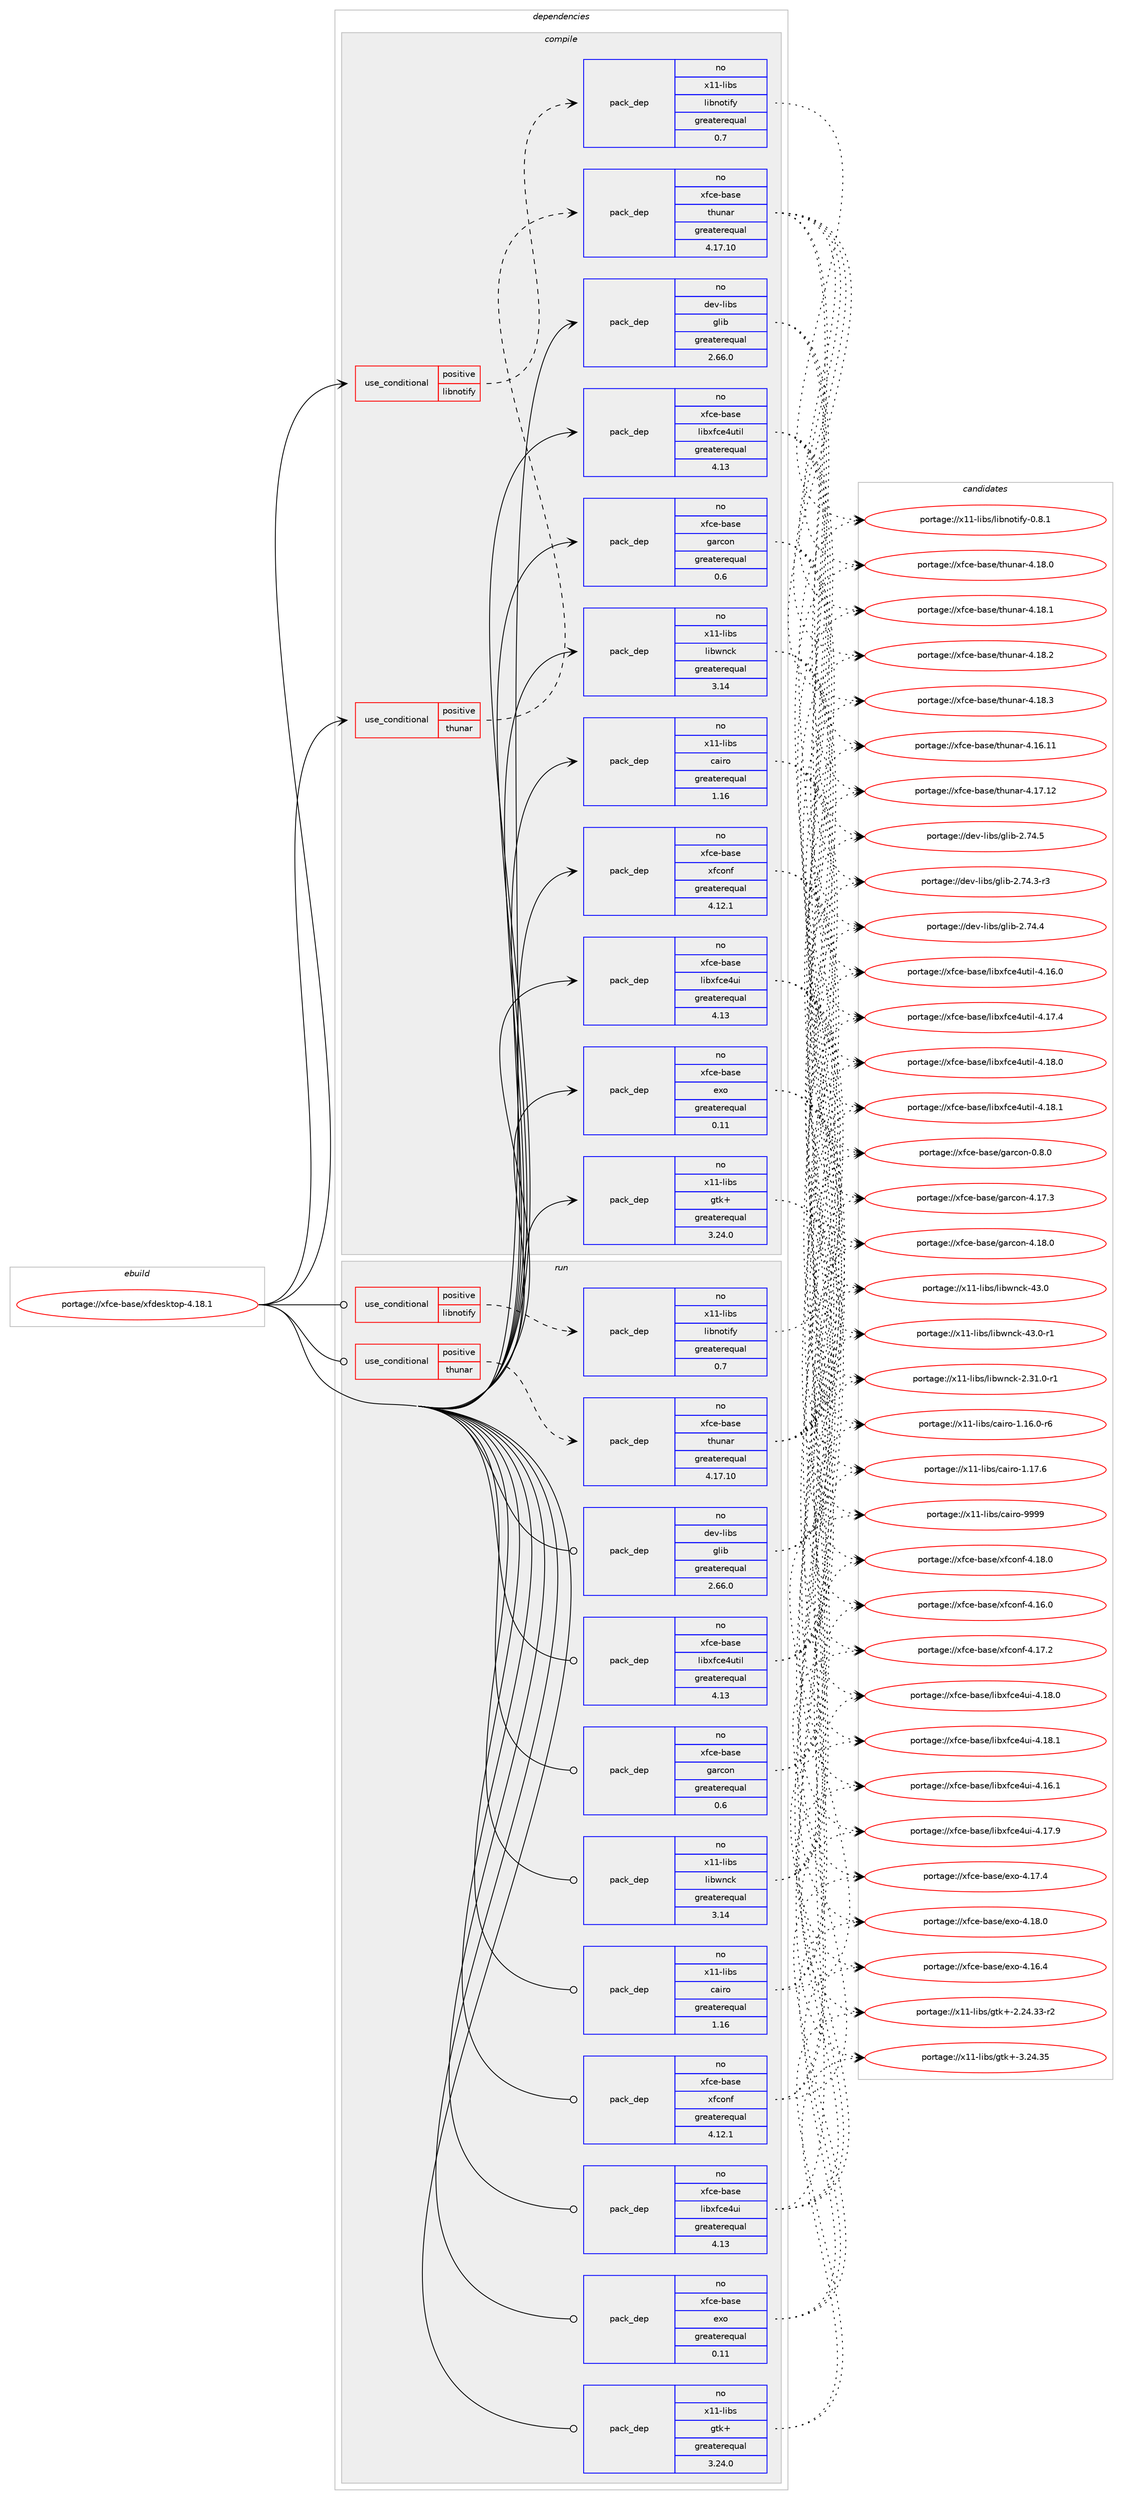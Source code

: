 digraph prolog {

# *************
# Graph options
# *************

newrank=true;
concentrate=true;
compound=true;
graph [rankdir=LR,fontname=Helvetica,fontsize=10,ranksep=1.5];#, ranksep=2.5, nodesep=0.2];
edge  [arrowhead=vee];
node  [fontname=Helvetica,fontsize=10];

# **********
# The ebuild
# **********

subgraph cluster_leftcol {
color=gray;
rank=same;
label=<<i>ebuild</i>>;
id [label="portage://xfce-base/xfdesktop-4.18.1", color=red, width=4, href="../xfce-base/xfdesktop-4.18.1.svg"];
}

# ****************
# The dependencies
# ****************

subgraph cluster_midcol {
color=gray;
label=<<i>dependencies</i>>;
subgraph cluster_compile {
fillcolor="#eeeeee";
style=filled;
label=<<i>compile</i>>;
subgraph cond6041 {
dependency9681 [label=<<TABLE BORDER="0" CELLBORDER="1" CELLSPACING="0" CELLPADDING="4"><TR><TD ROWSPAN="3" CELLPADDING="10">use_conditional</TD></TR><TR><TD>positive</TD></TR><TR><TD>libnotify</TD></TR></TABLE>>, shape=none, color=red];
subgraph pack3506 {
dependency9682 [label=<<TABLE BORDER="0" CELLBORDER="1" CELLSPACING="0" CELLPADDING="4" WIDTH="220"><TR><TD ROWSPAN="6" CELLPADDING="30">pack_dep</TD></TR><TR><TD WIDTH="110">no</TD></TR><TR><TD>x11-libs</TD></TR><TR><TD>libnotify</TD></TR><TR><TD>greaterequal</TD></TR><TR><TD>0.7</TD></TR></TABLE>>, shape=none, color=blue];
}
dependency9681:e -> dependency9682:w [weight=20,style="dashed",arrowhead="vee"];
}
id:e -> dependency9681:w [weight=20,style="solid",arrowhead="vee"];
subgraph cond6042 {
dependency9683 [label=<<TABLE BORDER="0" CELLBORDER="1" CELLSPACING="0" CELLPADDING="4"><TR><TD ROWSPAN="3" CELLPADDING="10">use_conditional</TD></TR><TR><TD>positive</TD></TR><TR><TD>thunar</TD></TR></TABLE>>, shape=none, color=red];
subgraph pack3507 {
dependency9684 [label=<<TABLE BORDER="0" CELLBORDER="1" CELLSPACING="0" CELLPADDING="4" WIDTH="220"><TR><TD ROWSPAN="6" CELLPADDING="30">pack_dep</TD></TR><TR><TD WIDTH="110">no</TD></TR><TR><TD>xfce-base</TD></TR><TR><TD>thunar</TD></TR><TR><TD>greaterequal</TD></TR><TR><TD>4.17.10</TD></TR></TABLE>>, shape=none, color=blue];
}
dependency9683:e -> dependency9684:w [weight=20,style="dashed",arrowhead="vee"];
}
id:e -> dependency9683:w [weight=20,style="solid",arrowhead="vee"];
subgraph pack3508 {
dependency9685 [label=<<TABLE BORDER="0" CELLBORDER="1" CELLSPACING="0" CELLPADDING="4" WIDTH="220"><TR><TD ROWSPAN="6" CELLPADDING="30">pack_dep</TD></TR><TR><TD WIDTH="110">no</TD></TR><TR><TD>dev-libs</TD></TR><TR><TD>glib</TD></TR><TR><TD>greaterequal</TD></TR><TR><TD>2.66.0</TD></TR></TABLE>>, shape=none, color=blue];
}
id:e -> dependency9685:w [weight=20,style="solid",arrowhead="vee"];
subgraph pack3509 {
dependency9686 [label=<<TABLE BORDER="0" CELLBORDER="1" CELLSPACING="0" CELLPADDING="4" WIDTH="220"><TR><TD ROWSPAN="6" CELLPADDING="30">pack_dep</TD></TR><TR><TD WIDTH="110">no</TD></TR><TR><TD>x11-libs</TD></TR><TR><TD>cairo</TD></TR><TR><TD>greaterequal</TD></TR><TR><TD>1.16</TD></TR></TABLE>>, shape=none, color=blue];
}
id:e -> dependency9686:w [weight=20,style="solid",arrowhead="vee"];
subgraph pack3510 {
dependency9687 [label=<<TABLE BORDER="0" CELLBORDER="1" CELLSPACING="0" CELLPADDING="4" WIDTH="220"><TR><TD ROWSPAN="6" CELLPADDING="30">pack_dep</TD></TR><TR><TD WIDTH="110">no</TD></TR><TR><TD>x11-libs</TD></TR><TR><TD>gtk+</TD></TR><TR><TD>greaterequal</TD></TR><TR><TD>3.24.0</TD></TR></TABLE>>, shape=none, color=blue];
}
id:e -> dependency9687:w [weight=20,style="solid",arrowhead="vee"];
# *** BEGIN UNKNOWN DEPENDENCY TYPE (TODO) ***
# id -> package_dependency(portage://xfce-base/xfdesktop-4.18.1,install,no,x11-libs,libX11,none,[,,],[],[])
# *** END UNKNOWN DEPENDENCY TYPE (TODO) ***

subgraph pack3511 {
dependency9688 [label=<<TABLE BORDER="0" CELLBORDER="1" CELLSPACING="0" CELLPADDING="4" WIDTH="220"><TR><TD ROWSPAN="6" CELLPADDING="30">pack_dep</TD></TR><TR><TD WIDTH="110">no</TD></TR><TR><TD>x11-libs</TD></TR><TR><TD>libwnck</TD></TR><TR><TD>greaterequal</TD></TR><TR><TD>3.14</TD></TR></TABLE>>, shape=none, color=blue];
}
id:e -> dependency9688:w [weight=20,style="solid",arrowhead="vee"];
subgraph pack3512 {
dependency9689 [label=<<TABLE BORDER="0" CELLBORDER="1" CELLSPACING="0" CELLPADDING="4" WIDTH="220"><TR><TD ROWSPAN="6" CELLPADDING="30">pack_dep</TD></TR><TR><TD WIDTH="110">no</TD></TR><TR><TD>xfce-base</TD></TR><TR><TD>exo</TD></TR><TR><TD>greaterequal</TD></TR><TR><TD>0.11</TD></TR></TABLE>>, shape=none, color=blue];
}
id:e -> dependency9689:w [weight=20,style="solid",arrowhead="vee"];
subgraph pack3513 {
dependency9690 [label=<<TABLE BORDER="0" CELLBORDER="1" CELLSPACING="0" CELLPADDING="4" WIDTH="220"><TR><TD ROWSPAN="6" CELLPADDING="30">pack_dep</TD></TR><TR><TD WIDTH="110">no</TD></TR><TR><TD>xfce-base</TD></TR><TR><TD>garcon</TD></TR><TR><TD>greaterequal</TD></TR><TR><TD>0.6</TD></TR></TABLE>>, shape=none, color=blue];
}
id:e -> dependency9690:w [weight=20,style="solid",arrowhead="vee"];
subgraph pack3514 {
dependency9691 [label=<<TABLE BORDER="0" CELLBORDER="1" CELLSPACING="0" CELLPADDING="4" WIDTH="220"><TR><TD ROWSPAN="6" CELLPADDING="30">pack_dep</TD></TR><TR><TD WIDTH="110">no</TD></TR><TR><TD>xfce-base</TD></TR><TR><TD>libxfce4ui</TD></TR><TR><TD>greaterequal</TD></TR><TR><TD>4.13</TD></TR></TABLE>>, shape=none, color=blue];
}
id:e -> dependency9691:w [weight=20,style="solid",arrowhead="vee"];
subgraph pack3515 {
dependency9692 [label=<<TABLE BORDER="0" CELLBORDER="1" CELLSPACING="0" CELLPADDING="4" WIDTH="220"><TR><TD ROWSPAN="6" CELLPADDING="30">pack_dep</TD></TR><TR><TD WIDTH="110">no</TD></TR><TR><TD>xfce-base</TD></TR><TR><TD>libxfce4util</TD></TR><TR><TD>greaterequal</TD></TR><TR><TD>4.13</TD></TR></TABLE>>, shape=none, color=blue];
}
id:e -> dependency9692:w [weight=20,style="solid",arrowhead="vee"];
subgraph pack3516 {
dependency9693 [label=<<TABLE BORDER="0" CELLBORDER="1" CELLSPACING="0" CELLPADDING="4" WIDTH="220"><TR><TD ROWSPAN="6" CELLPADDING="30">pack_dep</TD></TR><TR><TD WIDTH="110">no</TD></TR><TR><TD>xfce-base</TD></TR><TR><TD>xfconf</TD></TR><TR><TD>greaterequal</TD></TR><TR><TD>4.12.1</TD></TR></TABLE>>, shape=none, color=blue];
}
id:e -> dependency9693:w [weight=20,style="solid",arrowhead="vee"];
}
subgraph cluster_compileandrun {
fillcolor="#eeeeee";
style=filled;
label=<<i>compile and run</i>>;
}
subgraph cluster_run {
fillcolor="#eeeeee";
style=filled;
label=<<i>run</i>>;
subgraph cond6043 {
dependency9694 [label=<<TABLE BORDER="0" CELLBORDER="1" CELLSPACING="0" CELLPADDING="4"><TR><TD ROWSPAN="3" CELLPADDING="10">use_conditional</TD></TR><TR><TD>positive</TD></TR><TR><TD>libnotify</TD></TR></TABLE>>, shape=none, color=red];
subgraph pack3517 {
dependency9695 [label=<<TABLE BORDER="0" CELLBORDER="1" CELLSPACING="0" CELLPADDING="4" WIDTH="220"><TR><TD ROWSPAN="6" CELLPADDING="30">pack_dep</TD></TR><TR><TD WIDTH="110">no</TD></TR><TR><TD>x11-libs</TD></TR><TR><TD>libnotify</TD></TR><TR><TD>greaterequal</TD></TR><TR><TD>0.7</TD></TR></TABLE>>, shape=none, color=blue];
}
dependency9694:e -> dependency9695:w [weight=20,style="dashed",arrowhead="vee"];
}
id:e -> dependency9694:w [weight=20,style="solid",arrowhead="odot"];
subgraph cond6044 {
dependency9696 [label=<<TABLE BORDER="0" CELLBORDER="1" CELLSPACING="0" CELLPADDING="4"><TR><TD ROWSPAN="3" CELLPADDING="10">use_conditional</TD></TR><TR><TD>positive</TD></TR><TR><TD>thunar</TD></TR></TABLE>>, shape=none, color=red];
subgraph pack3518 {
dependency9697 [label=<<TABLE BORDER="0" CELLBORDER="1" CELLSPACING="0" CELLPADDING="4" WIDTH="220"><TR><TD ROWSPAN="6" CELLPADDING="30">pack_dep</TD></TR><TR><TD WIDTH="110">no</TD></TR><TR><TD>xfce-base</TD></TR><TR><TD>thunar</TD></TR><TR><TD>greaterequal</TD></TR><TR><TD>4.17.10</TD></TR></TABLE>>, shape=none, color=blue];
}
dependency9696:e -> dependency9697:w [weight=20,style="dashed",arrowhead="vee"];
}
id:e -> dependency9696:w [weight=20,style="solid",arrowhead="odot"];
subgraph pack3519 {
dependency9698 [label=<<TABLE BORDER="0" CELLBORDER="1" CELLSPACING="0" CELLPADDING="4" WIDTH="220"><TR><TD ROWSPAN="6" CELLPADDING="30">pack_dep</TD></TR><TR><TD WIDTH="110">no</TD></TR><TR><TD>dev-libs</TD></TR><TR><TD>glib</TD></TR><TR><TD>greaterequal</TD></TR><TR><TD>2.66.0</TD></TR></TABLE>>, shape=none, color=blue];
}
id:e -> dependency9698:w [weight=20,style="solid",arrowhead="odot"];
subgraph pack3520 {
dependency9699 [label=<<TABLE BORDER="0" CELLBORDER="1" CELLSPACING="0" CELLPADDING="4" WIDTH="220"><TR><TD ROWSPAN="6" CELLPADDING="30">pack_dep</TD></TR><TR><TD WIDTH="110">no</TD></TR><TR><TD>x11-libs</TD></TR><TR><TD>cairo</TD></TR><TR><TD>greaterequal</TD></TR><TR><TD>1.16</TD></TR></TABLE>>, shape=none, color=blue];
}
id:e -> dependency9699:w [weight=20,style="solid",arrowhead="odot"];
subgraph pack3521 {
dependency9700 [label=<<TABLE BORDER="0" CELLBORDER="1" CELLSPACING="0" CELLPADDING="4" WIDTH="220"><TR><TD ROWSPAN="6" CELLPADDING="30">pack_dep</TD></TR><TR><TD WIDTH="110">no</TD></TR><TR><TD>x11-libs</TD></TR><TR><TD>gtk+</TD></TR><TR><TD>greaterequal</TD></TR><TR><TD>3.24.0</TD></TR></TABLE>>, shape=none, color=blue];
}
id:e -> dependency9700:w [weight=20,style="solid",arrowhead="odot"];
# *** BEGIN UNKNOWN DEPENDENCY TYPE (TODO) ***
# id -> package_dependency(portage://xfce-base/xfdesktop-4.18.1,run,no,x11-libs,libX11,none,[,,],[],[])
# *** END UNKNOWN DEPENDENCY TYPE (TODO) ***

subgraph pack3522 {
dependency9701 [label=<<TABLE BORDER="0" CELLBORDER="1" CELLSPACING="0" CELLPADDING="4" WIDTH="220"><TR><TD ROWSPAN="6" CELLPADDING="30">pack_dep</TD></TR><TR><TD WIDTH="110">no</TD></TR><TR><TD>x11-libs</TD></TR><TR><TD>libwnck</TD></TR><TR><TD>greaterequal</TD></TR><TR><TD>3.14</TD></TR></TABLE>>, shape=none, color=blue];
}
id:e -> dependency9701:w [weight=20,style="solid",arrowhead="odot"];
subgraph pack3523 {
dependency9702 [label=<<TABLE BORDER="0" CELLBORDER="1" CELLSPACING="0" CELLPADDING="4" WIDTH="220"><TR><TD ROWSPAN="6" CELLPADDING="30">pack_dep</TD></TR><TR><TD WIDTH="110">no</TD></TR><TR><TD>xfce-base</TD></TR><TR><TD>exo</TD></TR><TR><TD>greaterequal</TD></TR><TR><TD>0.11</TD></TR></TABLE>>, shape=none, color=blue];
}
id:e -> dependency9702:w [weight=20,style="solid",arrowhead="odot"];
subgraph pack3524 {
dependency9703 [label=<<TABLE BORDER="0" CELLBORDER="1" CELLSPACING="0" CELLPADDING="4" WIDTH="220"><TR><TD ROWSPAN="6" CELLPADDING="30">pack_dep</TD></TR><TR><TD WIDTH="110">no</TD></TR><TR><TD>xfce-base</TD></TR><TR><TD>garcon</TD></TR><TR><TD>greaterequal</TD></TR><TR><TD>0.6</TD></TR></TABLE>>, shape=none, color=blue];
}
id:e -> dependency9703:w [weight=20,style="solid",arrowhead="odot"];
subgraph pack3525 {
dependency9704 [label=<<TABLE BORDER="0" CELLBORDER="1" CELLSPACING="0" CELLPADDING="4" WIDTH="220"><TR><TD ROWSPAN="6" CELLPADDING="30">pack_dep</TD></TR><TR><TD WIDTH="110">no</TD></TR><TR><TD>xfce-base</TD></TR><TR><TD>libxfce4ui</TD></TR><TR><TD>greaterequal</TD></TR><TR><TD>4.13</TD></TR></TABLE>>, shape=none, color=blue];
}
id:e -> dependency9704:w [weight=20,style="solid",arrowhead="odot"];
subgraph pack3526 {
dependency9705 [label=<<TABLE BORDER="0" CELLBORDER="1" CELLSPACING="0" CELLPADDING="4" WIDTH="220"><TR><TD ROWSPAN="6" CELLPADDING="30">pack_dep</TD></TR><TR><TD WIDTH="110">no</TD></TR><TR><TD>xfce-base</TD></TR><TR><TD>libxfce4util</TD></TR><TR><TD>greaterequal</TD></TR><TR><TD>4.13</TD></TR></TABLE>>, shape=none, color=blue];
}
id:e -> dependency9705:w [weight=20,style="solid",arrowhead="odot"];
subgraph pack3527 {
dependency9706 [label=<<TABLE BORDER="0" CELLBORDER="1" CELLSPACING="0" CELLPADDING="4" WIDTH="220"><TR><TD ROWSPAN="6" CELLPADDING="30">pack_dep</TD></TR><TR><TD WIDTH="110">no</TD></TR><TR><TD>xfce-base</TD></TR><TR><TD>xfconf</TD></TR><TR><TD>greaterequal</TD></TR><TR><TD>4.12.1</TD></TR></TABLE>>, shape=none, color=blue];
}
id:e -> dependency9706:w [weight=20,style="solid",arrowhead="odot"];
}
}

# **************
# The candidates
# **************

subgraph cluster_choices {
rank=same;
color=gray;
label=<<i>candidates</i>>;

subgraph choice3506 {
color=black;
nodesep=1;
choice120494945108105981154710810598110111116105102121454846564649 [label="portage://x11-libs/libnotify-0.8.1", color=red, width=4,href="../x11-libs/libnotify-0.8.1.svg"];
dependency9682:e -> choice120494945108105981154710810598110111116105102121454846564649:w [style=dotted,weight="100"];
}
subgraph choice3507 {
color=black;
nodesep=1;
choice1201029910145989711510147116104117110971144552464954464949 [label="portage://xfce-base/thunar-4.16.11", color=red, width=4,href="../xfce-base/thunar-4.16.11.svg"];
choice1201029910145989711510147116104117110971144552464955464950 [label="portage://xfce-base/thunar-4.17.12", color=red, width=4,href="../xfce-base/thunar-4.17.12.svg"];
choice12010299101459897115101471161041171109711445524649564648 [label="portage://xfce-base/thunar-4.18.0", color=red, width=4,href="../xfce-base/thunar-4.18.0.svg"];
choice12010299101459897115101471161041171109711445524649564649 [label="portage://xfce-base/thunar-4.18.1", color=red, width=4,href="../xfce-base/thunar-4.18.1.svg"];
choice12010299101459897115101471161041171109711445524649564650 [label="portage://xfce-base/thunar-4.18.2", color=red, width=4,href="../xfce-base/thunar-4.18.2.svg"];
choice12010299101459897115101471161041171109711445524649564651 [label="portage://xfce-base/thunar-4.18.3", color=red, width=4,href="../xfce-base/thunar-4.18.3.svg"];
dependency9684:e -> choice1201029910145989711510147116104117110971144552464954464949:w [style=dotted,weight="100"];
dependency9684:e -> choice1201029910145989711510147116104117110971144552464955464950:w [style=dotted,weight="100"];
dependency9684:e -> choice12010299101459897115101471161041171109711445524649564648:w [style=dotted,weight="100"];
dependency9684:e -> choice12010299101459897115101471161041171109711445524649564649:w [style=dotted,weight="100"];
dependency9684:e -> choice12010299101459897115101471161041171109711445524649564650:w [style=dotted,weight="100"];
dependency9684:e -> choice12010299101459897115101471161041171109711445524649564651:w [style=dotted,weight="100"];
}
subgraph choice3508 {
color=black;
nodesep=1;
choice10010111845108105981154710310810598455046555246514511451 [label="portage://dev-libs/glib-2.74.3-r3", color=red, width=4,href="../dev-libs/glib-2.74.3-r3.svg"];
choice1001011184510810598115471031081059845504655524652 [label="portage://dev-libs/glib-2.74.4", color=red, width=4,href="../dev-libs/glib-2.74.4.svg"];
choice1001011184510810598115471031081059845504655524653 [label="portage://dev-libs/glib-2.74.5", color=red, width=4,href="../dev-libs/glib-2.74.5.svg"];
dependency9685:e -> choice10010111845108105981154710310810598455046555246514511451:w [style=dotted,weight="100"];
dependency9685:e -> choice1001011184510810598115471031081059845504655524652:w [style=dotted,weight="100"];
dependency9685:e -> choice1001011184510810598115471031081059845504655524653:w [style=dotted,weight="100"];
}
subgraph choice3509 {
color=black;
nodesep=1;
choice12049494510810598115479997105114111454946495446484511454 [label="portage://x11-libs/cairo-1.16.0-r6", color=red, width=4,href="../x11-libs/cairo-1.16.0-r6.svg"];
choice1204949451081059811547999710511411145494649554654 [label="portage://x11-libs/cairo-1.17.6", color=red, width=4,href="../x11-libs/cairo-1.17.6.svg"];
choice120494945108105981154799971051141114557575757 [label="portage://x11-libs/cairo-9999", color=red, width=4,href="../x11-libs/cairo-9999.svg"];
dependency9686:e -> choice12049494510810598115479997105114111454946495446484511454:w [style=dotted,weight="100"];
dependency9686:e -> choice1204949451081059811547999710511411145494649554654:w [style=dotted,weight="100"];
dependency9686:e -> choice120494945108105981154799971051141114557575757:w [style=dotted,weight="100"];
}
subgraph choice3510 {
color=black;
nodesep=1;
choice12049494510810598115471031161074345504650524651514511450 [label="portage://x11-libs/gtk+-2.24.33-r2", color=red, width=4,href="../x11-libs/gtk+-2.24.33-r2.svg"];
choice1204949451081059811547103116107434551465052465153 [label="portage://x11-libs/gtk+-3.24.35", color=red, width=4,href="../x11-libs/gtk+-3.24.35.svg"];
dependency9687:e -> choice12049494510810598115471031161074345504650524651514511450:w [style=dotted,weight="100"];
dependency9687:e -> choice1204949451081059811547103116107434551465052465153:w [style=dotted,weight="100"];
}
subgraph choice3511 {
color=black;
nodesep=1;
choice12049494510810598115471081059811911099107455046514946484511449 [label="portage://x11-libs/libwnck-2.31.0-r1", color=red, width=4,href="../x11-libs/libwnck-2.31.0-r1.svg"];
choice120494945108105981154710810598119110991074552514648 [label="portage://x11-libs/libwnck-43.0", color=red, width=4,href="../x11-libs/libwnck-43.0.svg"];
choice1204949451081059811547108105981191109910745525146484511449 [label="portage://x11-libs/libwnck-43.0-r1", color=red, width=4,href="../x11-libs/libwnck-43.0-r1.svg"];
dependency9688:e -> choice12049494510810598115471081059811911099107455046514946484511449:w [style=dotted,weight="100"];
dependency9688:e -> choice120494945108105981154710810598119110991074552514648:w [style=dotted,weight="100"];
dependency9688:e -> choice1204949451081059811547108105981191109910745525146484511449:w [style=dotted,weight="100"];
}
subgraph choice3512 {
color=black;
nodesep=1;
choice120102991014598971151014710112011145524649544652 [label="portage://xfce-base/exo-4.16.4", color=red, width=4,href="../xfce-base/exo-4.16.4.svg"];
choice120102991014598971151014710112011145524649554652 [label="portage://xfce-base/exo-4.17.4", color=red, width=4,href="../xfce-base/exo-4.17.4.svg"];
choice120102991014598971151014710112011145524649564648 [label="portage://xfce-base/exo-4.18.0", color=red, width=4,href="../xfce-base/exo-4.18.0.svg"];
dependency9689:e -> choice120102991014598971151014710112011145524649544652:w [style=dotted,weight="100"];
dependency9689:e -> choice120102991014598971151014710112011145524649554652:w [style=dotted,weight="100"];
dependency9689:e -> choice120102991014598971151014710112011145524649564648:w [style=dotted,weight="100"];
}
subgraph choice3513 {
color=black;
nodesep=1;
choice12010299101459897115101471039711499111110454846564648 [label="portage://xfce-base/garcon-0.8.0", color=red, width=4,href="../xfce-base/garcon-0.8.0.svg"];
choice1201029910145989711510147103971149911111045524649554651 [label="portage://xfce-base/garcon-4.17.3", color=red, width=4,href="../xfce-base/garcon-4.17.3.svg"];
choice1201029910145989711510147103971149911111045524649564648 [label="portage://xfce-base/garcon-4.18.0", color=red, width=4,href="../xfce-base/garcon-4.18.0.svg"];
dependency9690:e -> choice12010299101459897115101471039711499111110454846564648:w [style=dotted,weight="100"];
dependency9690:e -> choice1201029910145989711510147103971149911111045524649554651:w [style=dotted,weight="100"];
dependency9690:e -> choice1201029910145989711510147103971149911111045524649564648:w [style=dotted,weight="100"];
}
subgraph choice3514 {
color=black;
nodesep=1;
choice120102991014598971151014710810598120102991015211710545524649544649 [label="portage://xfce-base/libxfce4ui-4.16.1", color=red, width=4,href="../xfce-base/libxfce4ui-4.16.1.svg"];
choice120102991014598971151014710810598120102991015211710545524649554657 [label="portage://xfce-base/libxfce4ui-4.17.9", color=red, width=4,href="../xfce-base/libxfce4ui-4.17.9.svg"];
choice120102991014598971151014710810598120102991015211710545524649564648 [label="portage://xfce-base/libxfce4ui-4.18.0", color=red, width=4,href="../xfce-base/libxfce4ui-4.18.0.svg"];
choice120102991014598971151014710810598120102991015211710545524649564649 [label="portage://xfce-base/libxfce4ui-4.18.1", color=red, width=4,href="../xfce-base/libxfce4ui-4.18.1.svg"];
dependency9691:e -> choice120102991014598971151014710810598120102991015211710545524649544649:w [style=dotted,weight="100"];
dependency9691:e -> choice120102991014598971151014710810598120102991015211710545524649554657:w [style=dotted,weight="100"];
dependency9691:e -> choice120102991014598971151014710810598120102991015211710545524649564648:w [style=dotted,weight="100"];
dependency9691:e -> choice120102991014598971151014710810598120102991015211710545524649564649:w [style=dotted,weight="100"];
}
subgraph choice3515 {
color=black;
nodesep=1;
choice120102991014598971151014710810598120102991015211711610510845524649544648 [label="portage://xfce-base/libxfce4util-4.16.0", color=red, width=4,href="../xfce-base/libxfce4util-4.16.0.svg"];
choice120102991014598971151014710810598120102991015211711610510845524649554652 [label="portage://xfce-base/libxfce4util-4.17.4", color=red, width=4,href="../xfce-base/libxfce4util-4.17.4.svg"];
choice120102991014598971151014710810598120102991015211711610510845524649564648 [label="portage://xfce-base/libxfce4util-4.18.0", color=red, width=4,href="../xfce-base/libxfce4util-4.18.0.svg"];
choice120102991014598971151014710810598120102991015211711610510845524649564649 [label="portage://xfce-base/libxfce4util-4.18.1", color=red, width=4,href="../xfce-base/libxfce4util-4.18.1.svg"];
dependency9692:e -> choice120102991014598971151014710810598120102991015211711610510845524649544648:w [style=dotted,weight="100"];
dependency9692:e -> choice120102991014598971151014710810598120102991015211711610510845524649554652:w [style=dotted,weight="100"];
dependency9692:e -> choice120102991014598971151014710810598120102991015211711610510845524649564648:w [style=dotted,weight="100"];
dependency9692:e -> choice120102991014598971151014710810598120102991015211711610510845524649564649:w [style=dotted,weight="100"];
}
subgraph choice3516 {
color=black;
nodesep=1;
choice12010299101459897115101471201029911111010245524649544648 [label="portage://xfce-base/xfconf-4.16.0", color=red, width=4,href="../xfce-base/xfconf-4.16.0.svg"];
choice12010299101459897115101471201029911111010245524649554650 [label="portage://xfce-base/xfconf-4.17.2", color=red, width=4,href="../xfce-base/xfconf-4.17.2.svg"];
choice12010299101459897115101471201029911111010245524649564648 [label="portage://xfce-base/xfconf-4.18.0", color=red, width=4,href="../xfce-base/xfconf-4.18.0.svg"];
dependency9693:e -> choice12010299101459897115101471201029911111010245524649544648:w [style=dotted,weight="100"];
dependency9693:e -> choice12010299101459897115101471201029911111010245524649554650:w [style=dotted,weight="100"];
dependency9693:e -> choice12010299101459897115101471201029911111010245524649564648:w [style=dotted,weight="100"];
}
subgraph choice3517 {
color=black;
nodesep=1;
choice120494945108105981154710810598110111116105102121454846564649 [label="portage://x11-libs/libnotify-0.8.1", color=red, width=4,href="../x11-libs/libnotify-0.8.1.svg"];
dependency9695:e -> choice120494945108105981154710810598110111116105102121454846564649:w [style=dotted,weight="100"];
}
subgraph choice3518 {
color=black;
nodesep=1;
choice1201029910145989711510147116104117110971144552464954464949 [label="portage://xfce-base/thunar-4.16.11", color=red, width=4,href="../xfce-base/thunar-4.16.11.svg"];
choice1201029910145989711510147116104117110971144552464955464950 [label="portage://xfce-base/thunar-4.17.12", color=red, width=4,href="../xfce-base/thunar-4.17.12.svg"];
choice12010299101459897115101471161041171109711445524649564648 [label="portage://xfce-base/thunar-4.18.0", color=red, width=4,href="../xfce-base/thunar-4.18.0.svg"];
choice12010299101459897115101471161041171109711445524649564649 [label="portage://xfce-base/thunar-4.18.1", color=red, width=4,href="../xfce-base/thunar-4.18.1.svg"];
choice12010299101459897115101471161041171109711445524649564650 [label="portage://xfce-base/thunar-4.18.2", color=red, width=4,href="../xfce-base/thunar-4.18.2.svg"];
choice12010299101459897115101471161041171109711445524649564651 [label="portage://xfce-base/thunar-4.18.3", color=red, width=4,href="../xfce-base/thunar-4.18.3.svg"];
dependency9697:e -> choice1201029910145989711510147116104117110971144552464954464949:w [style=dotted,weight="100"];
dependency9697:e -> choice1201029910145989711510147116104117110971144552464955464950:w [style=dotted,weight="100"];
dependency9697:e -> choice12010299101459897115101471161041171109711445524649564648:w [style=dotted,weight="100"];
dependency9697:e -> choice12010299101459897115101471161041171109711445524649564649:w [style=dotted,weight="100"];
dependency9697:e -> choice12010299101459897115101471161041171109711445524649564650:w [style=dotted,weight="100"];
dependency9697:e -> choice12010299101459897115101471161041171109711445524649564651:w [style=dotted,weight="100"];
}
subgraph choice3519 {
color=black;
nodesep=1;
choice10010111845108105981154710310810598455046555246514511451 [label="portage://dev-libs/glib-2.74.3-r3", color=red, width=4,href="../dev-libs/glib-2.74.3-r3.svg"];
choice1001011184510810598115471031081059845504655524652 [label="portage://dev-libs/glib-2.74.4", color=red, width=4,href="../dev-libs/glib-2.74.4.svg"];
choice1001011184510810598115471031081059845504655524653 [label="portage://dev-libs/glib-2.74.5", color=red, width=4,href="../dev-libs/glib-2.74.5.svg"];
dependency9698:e -> choice10010111845108105981154710310810598455046555246514511451:w [style=dotted,weight="100"];
dependency9698:e -> choice1001011184510810598115471031081059845504655524652:w [style=dotted,weight="100"];
dependency9698:e -> choice1001011184510810598115471031081059845504655524653:w [style=dotted,weight="100"];
}
subgraph choice3520 {
color=black;
nodesep=1;
choice12049494510810598115479997105114111454946495446484511454 [label="portage://x11-libs/cairo-1.16.0-r6", color=red, width=4,href="../x11-libs/cairo-1.16.0-r6.svg"];
choice1204949451081059811547999710511411145494649554654 [label="portage://x11-libs/cairo-1.17.6", color=red, width=4,href="../x11-libs/cairo-1.17.6.svg"];
choice120494945108105981154799971051141114557575757 [label="portage://x11-libs/cairo-9999", color=red, width=4,href="../x11-libs/cairo-9999.svg"];
dependency9699:e -> choice12049494510810598115479997105114111454946495446484511454:w [style=dotted,weight="100"];
dependency9699:e -> choice1204949451081059811547999710511411145494649554654:w [style=dotted,weight="100"];
dependency9699:e -> choice120494945108105981154799971051141114557575757:w [style=dotted,weight="100"];
}
subgraph choice3521 {
color=black;
nodesep=1;
choice12049494510810598115471031161074345504650524651514511450 [label="portage://x11-libs/gtk+-2.24.33-r2", color=red, width=4,href="../x11-libs/gtk+-2.24.33-r2.svg"];
choice1204949451081059811547103116107434551465052465153 [label="portage://x11-libs/gtk+-3.24.35", color=red, width=4,href="../x11-libs/gtk+-3.24.35.svg"];
dependency9700:e -> choice12049494510810598115471031161074345504650524651514511450:w [style=dotted,weight="100"];
dependency9700:e -> choice1204949451081059811547103116107434551465052465153:w [style=dotted,weight="100"];
}
subgraph choice3522 {
color=black;
nodesep=1;
choice12049494510810598115471081059811911099107455046514946484511449 [label="portage://x11-libs/libwnck-2.31.0-r1", color=red, width=4,href="../x11-libs/libwnck-2.31.0-r1.svg"];
choice120494945108105981154710810598119110991074552514648 [label="portage://x11-libs/libwnck-43.0", color=red, width=4,href="../x11-libs/libwnck-43.0.svg"];
choice1204949451081059811547108105981191109910745525146484511449 [label="portage://x11-libs/libwnck-43.0-r1", color=red, width=4,href="../x11-libs/libwnck-43.0-r1.svg"];
dependency9701:e -> choice12049494510810598115471081059811911099107455046514946484511449:w [style=dotted,weight="100"];
dependency9701:e -> choice120494945108105981154710810598119110991074552514648:w [style=dotted,weight="100"];
dependency9701:e -> choice1204949451081059811547108105981191109910745525146484511449:w [style=dotted,weight="100"];
}
subgraph choice3523 {
color=black;
nodesep=1;
choice120102991014598971151014710112011145524649544652 [label="portage://xfce-base/exo-4.16.4", color=red, width=4,href="../xfce-base/exo-4.16.4.svg"];
choice120102991014598971151014710112011145524649554652 [label="portage://xfce-base/exo-4.17.4", color=red, width=4,href="../xfce-base/exo-4.17.4.svg"];
choice120102991014598971151014710112011145524649564648 [label="portage://xfce-base/exo-4.18.0", color=red, width=4,href="../xfce-base/exo-4.18.0.svg"];
dependency9702:e -> choice120102991014598971151014710112011145524649544652:w [style=dotted,weight="100"];
dependency9702:e -> choice120102991014598971151014710112011145524649554652:w [style=dotted,weight="100"];
dependency9702:e -> choice120102991014598971151014710112011145524649564648:w [style=dotted,weight="100"];
}
subgraph choice3524 {
color=black;
nodesep=1;
choice12010299101459897115101471039711499111110454846564648 [label="portage://xfce-base/garcon-0.8.0", color=red, width=4,href="../xfce-base/garcon-0.8.0.svg"];
choice1201029910145989711510147103971149911111045524649554651 [label="portage://xfce-base/garcon-4.17.3", color=red, width=4,href="../xfce-base/garcon-4.17.3.svg"];
choice1201029910145989711510147103971149911111045524649564648 [label="portage://xfce-base/garcon-4.18.0", color=red, width=4,href="../xfce-base/garcon-4.18.0.svg"];
dependency9703:e -> choice12010299101459897115101471039711499111110454846564648:w [style=dotted,weight="100"];
dependency9703:e -> choice1201029910145989711510147103971149911111045524649554651:w [style=dotted,weight="100"];
dependency9703:e -> choice1201029910145989711510147103971149911111045524649564648:w [style=dotted,weight="100"];
}
subgraph choice3525 {
color=black;
nodesep=1;
choice120102991014598971151014710810598120102991015211710545524649544649 [label="portage://xfce-base/libxfce4ui-4.16.1", color=red, width=4,href="../xfce-base/libxfce4ui-4.16.1.svg"];
choice120102991014598971151014710810598120102991015211710545524649554657 [label="portage://xfce-base/libxfce4ui-4.17.9", color=red, width=4,href="../xfce-base/libxfce4ui-4.17.9.svg"];
choice120102991014598971151014710810598120102991015211710545524649564648 [label="portage://xfce-base/libxfce4ui-4.18.0", color=red, width=4,href="../xfce-base/libxfce4ui-4.18.0.svg"];
choice120102991014598971151014710810598120102991015211710545524649564649 [label="portage://xfce-base/libxfce4ui-4.18.1", color=red, width=4,href="../xfce-base/libxfce4ui-4.18.1.svg"];
dependency9704:e -> choice120102991014598971151014710810598120102991015211710545524649544649:w [style=dotted,weight="100"];
dependency9704:e -> choice120102991014598971151014710810598120102991015211710545524649554657:w [style=dotted,weight="100"];
dependency9704:e -> choice120102991014598971151014710810598120102991015211710545524649564648:w [style=dotted,weight="100"];
dependency9704:e -> choice120102991014598971151014710810598120102991015211710545524649564649:w [style=dotted,weight="100"];
}
subgraph choice3526 {
color=black;
nodesep=1;
choice120102991014598971151014710810598120102991015211711610510845524649544648 [label="portage://xfce-base/libxfce4util-4.16.0", color=red, width=4,href="../xfce-base/libxfce4util-4.16.0.svg"];
choice120102991014598971151014710810598120102991015211711610510845524649554652 [label="portage://xfce-base/libxfce4util-4.17.4", color=red, width=4,href="../xfce-base/libxfce4util-4.17.4.svg"];
choice120102991014598971151014710810598120102991015211711610510845524649564648 [label="portage://xfce-base/libxfce4util-4.18.0", color=red, width=4,href="../xfce-base/libxfce4util-4.18.0.svg"];
choice120102991014598971151014710810598120102991015211711610510845524649564649 [label="portage://xfce-base/libxfce4util-4.18.1", color=red, width=4,href="../xfce-base/libxfce4util-4.18.1.svg"];
dependency9705:e -> choice120102991014598971151014710810598120102991015211711610510845524649544648:w [style=dotted,weight="100"];
dependency9705:e -> choice120102991014598971151014710810598120102991015211711610510845524649554652:w [style=dotted,weight="100"];
dependency9705:e -> choice120102991014598971151014710810598120102991015211711610510845524649564648:w [style=dotted,weight="100"];
dependency9705:e -> choice120102991014598971151014710810598120102991015211711610510845524649564649:w [style=dotted,weight="100"];
}
subgraph choice3527 {
color=black;
nodesep=1;
choice12010299101459897115101471201029911111010245524649544648 [label="portage://xfce-base/xfconf-4.16.0", color=red, width=4,href="../xfce-base/xfconf-4.16.0.svg"];
choice12010299101459897115101471201029911111010245524649554650 [label="portage://xfce-base/xfconf-4.17.2", color=red, width=4,href="../xfce-base/xfconf-4.17.2.svg"];
choice12010299101459897115101471201029911111010245524649564648 [label="portage://xfce-base/xfconf-4.18.0", color=red, width=4,href="../xfce-base/xfconf-4.18.0.svg"];
dependency9706:e -> choice12010299101459897115101471201029911111010245524649544648:w [style=dotted,weight="100"];
dependency9706:e -> choice12010299101459897115101471201029911111010245524649554650:w [style=dotted,weight="100"];
dependency9706:e -> choice12010299101459897115101471201029911111010245524649564648:w [style=dotted,weight="100"];
}
}

}
